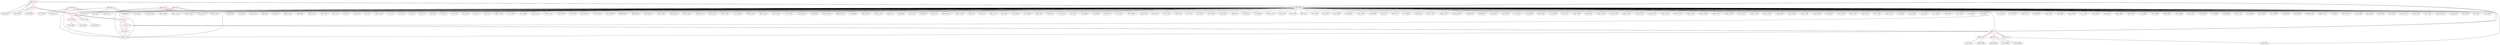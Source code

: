 graph {
	462 [label="(462) R1_T1" color=red]
	301 [label="(301) R913"]
	302 [label="(302) R914"]
	304 [label="(304) JP905"]
	477 [label="(477) R3_P1"]
	466 [label="(466) U1_T1"]
	463 [label="(463) R2_T1" color=red]
	44 [label="(44) U302"]
	466 [label="(466) U1_T1"]
	464 [label="(464) R3_T1" color=red]
	296 [label="(296) U901"]
	313 [label="(313) D902"]
	314 [label="(314) JP906"]
	466 [label="(466) U1_T1"]
	465 [label="(465) R4_T1" color=red]
	105 [label="(105) J401"]
	109 [label="(109) TH401"]
	466 [label="(466) U1_T1"]
	466 [label="(466) U1_T1" color=red]
	461 [label="(461) U2_T1"]
	464 [label="(464) R3_T1"]
	463 [label="(463) R2_T1"]
	462 [label="(462) R1_T1"]
	471 [label="(471) Q1_T1"]
	465 [label="(465) R4_T1"]
	467 [label="(467) R5_T1" color=red]
	428 [label="(428) U1302"]
	451 [label="(451) U1301"]
	461 [label="(461) U2_T1"]
	468 [label="(468) R6_T1" color=red]
	34 [label="(34) U201"]
	168 [label="(168) D611"]
	152 [label="(152) J601"]
	461 [label="(461) U2_T1"]
	469 [label="(469) R7_T1" color=red]
	385 [label="(385) D1104"]
	459 [label="(459) FB1304"]
	454 [label="(454) C1310"]
	455 [label="(455) C1319"]
	461 [label="(461) U2_T1"]
	470 [label="(470) R8_T1" color=red]
	186 [label="(186) U702"]
	219 [label="(219) C707"]
	218 [label="(218) R715"]
	217 [label="(217) R723"]
	34 [label="(34) U201"]
	461 [label="(461) U2_T1"]
	471 [label="(471) Q1_T1" color=red]
	466 [label="(466) U1_T1"]
	475 [label="(475) R1_P1"]
	472 [label="(472) R9_T1"]
	472 [label="(472) R9_T1" color=red]
	461 [label="(461) U2_T1"]
	475 [label="(475) R1_P1"]
	471 [label="(471) Q1_T1"]
	473 [label="(473) U1_P1" color=red]
	474 [label="(474) D1_P1"]
	476 [label="(476) R2_P1"]
	477 [label="(477) R3_P1"]
	475 [label="(475) R1_P1"]
	474 [label="(474) D1_P1" color=red]
	324 [label="(324) JP907"]
	473 [label="(473) U1_P1"]
	475 [label="(475) R1_P1" color=red]
	472 [label="(472) R9_T1"]
	471 [label="(471) Q1_T1"]
	473 [label="(473) U1_P1"]
	476 [label="(476) R2_P1" color=red]
	321 [label="(321) R917"]
	320 [label="(320) R911"]
	473 [label="(473) U1_P1"]
	477 [label="(477) R3_P1" color=red]
	301 [label="(301) R913"]
	302 [label="(302) R914"]
	304 [label="(304) JP905"]
	462 [label="(462) R1_T1"]
	473 [label="(473) U1_P1"]
	478 [label="(478) GND" color=red]
	178 [label="(178) D604"]
	179 [label="(179) D606"]
	48 [label="(48) U301"]
	142 [label="(142) J502"]
	133 [label="(133) C502"]
	52 [label="(52) C303"]
	163 [label="(163) D602"]
	53 [label="(53) R309"]
	134 [label="(134) C501"]
	137 [label="(137) R501"]
	135 [label="(135) FB502"]
	140 [label="(140) C503"]
	54 [label="(54) U303"]
	131 [label="(131) U501"]
	44 [label="(44) U302"]
	58 [label="(58) C304"]
	57 [label="(57) C302"]
	56 [label="(56) C301"]
	161 [label="(161) D632"]
	160 [label="(160) D631"]
	59 [label="(59) C305"]
	176 [label="(176) D626"]
	162 [label="(162) D601"]
	435 [label="(435) C1315"]
	62 [label="(62) C309"]
	61 [label="(61) C310"]
	60 [label="(60) C307"]
	42 [label="(42) C306"]
	168 [label="(168) D611"]
	43 [label="(43) C308"]
	167 [label="(167) D609"]
	166 [label="(166) D607"]
	165 [label="(165) D605"]
	164 [label="(164) D603"]
	81 [label="(81) C317"]
	80 [label="(80) C311"]
	177 [label="(177) D629"]
	169 [label="(169) D614"]
	457 [label="(457) C1301"]
	456 [label="(456) U1305"]
	458 [label="(458) FB1303"]
	455 [label="(455) C1319"]
	454 [label="(454) C1310"]
	266 [label="(266) U803"]
	268 [label="(268) D812"]
	265 [label="(265) R812"]
	245 [label="(245) C805"]
	271 [label="(271) R813"]
	270 [label="(270) C808"]
	269 [label="(269) C804"]
	272 [label="(272) U804"]
	262 [label="(262) D811"]
	263 [label="(263) C803"]
	264 [label="(264) C807"]
	445 [label="(445) C1318"]
	450 [label="(450) C1305"]
	449 [label="(449) U1303"]
	425 [label="(425) C1311"]
	428 [label="(428) U1302"]
	434 [label="(434) C1314"]
	433 [label="(433) C1313"]
	432 [label="(432) C1312"]
	442 [label="(442) C1303"]
	441 [label="(441) C1308"]
	439 [label="(439) C1307"]
	438 [label="(438) C1306"]
	437 [label="(437) C1317"]
	436 [label="(436) C1316"]
	440 [label="(440) C1302"]
	430 [label="(430) J1303"]
	451 [label="(451) U1301"]
	453 [label="(453) J1302"]
	426 [label="(426) C1309"]
	423 [label="(423) R1303"]
	246 [label="(246) R810"]
	214 [label="(214) C706"]
	204 [label="(204) C704"]
	219 [label="(219) C707"]
	185 [label="(185) U701"]
	186 [label="(186) U702"]
	224 [label="(224) C708"]
	209 [label="(209) C705"]
	152 [label="(152) J601"]
	151 [label="(151) J604"]
	159 [label="(159) D630"]
	158 [label="(158) D627"]
	157 [label="(157) D624"]
	156 [label="(156) D621"]
	155 [label="(155) D619"]
	154 [label="(154) D617"]
	149 [label="(149) J602"]
	171 [label="(171) D615"]
	170 [label="(170) D618"]
	189 [label="(189) C701"]
	234 [label="(234) Q801"]
	244 [label="(244) C801"]
	240 [label="(240) J805"]
	256 [label="(256) D810"]
	257 [label="(257) C802"]
	258 [label="(258) C806"]
	259 [label="(259) R811"]
	260 [label="(260) U802"]
	254 [label="(254) U801"]
	278 [label="(278) Q805"]
	279 [label="(279) Q806"]
	280 [label="(280) Q807"]
	281 [label="(281) Q808"]
	194 [label="(194) C702"]
	226 [label="(226) D809"]
	227 [label="(227) R808"]
	228 [label="(228) R805"]
	199 [label="(199) C703"]
	233 [label="(233) Q802"]
	232 [label="(232) Q803"]
	231 [label="(231) Q804"]
	230 [label="(230) R806"]
	229 [label="(229) R804"]
	388 [label="(388) D1105"]
	394 [label="(394) U1102"]
	93 [label="(93) J402"]
	387 [label="(387) D1107"]
	122 [label="(122) C408"]
	95 [label="(95) U403"]
	86 [label="(86) U401"]
	87 [label="(87) C402"]
	382 [label="(382) D1102"]
	120 [label="(120) C406"]
	121 [label="(121) C407"]
	392 [label="(392) FB1102"]
	401 [label="(401) J1102"]
	96 [label="(96) C409"]
	97 [label="(97) C405"]
	110 [label="(110) R410"]
	100 [label="(100) D404"]
	101 [label="(101) J403"]
	103 [label="(103) C410"]
	90 [label="(90) D402"]
	91 [label="(91) D403"]
	390 [label="(390) D1106"]
	106 [label="(106) R402"]
	403 [label="(403) J1101"]
	107 [label="(107) C401"]
	18 [label="(18) C224"]
	19 [label="(19) C227"]
	20 [label="(20) C210"]
	8 [label="(8) C231"]
	384 [label="(384) C1103"]
	17 [label="(17) C223"]
	34 [label="(34) U201"]
	15 [label="(15) C218"]
	9 [label="(9) C203"]
	12 [label="(12) C214"]
	23 [label="(23) X202"]
	24 [label="(24) C207"]
	29 [label="(29) C230"]
	13 [label="(13) C205"]
	14 [label="(14) C217"]
	16 [label="(16) C221"]
	383 [label="(383) C1102"]
	113 [label="(113) U402"]
	111 [label="(111) R409"]
	378 [label="(378) U1101"]
	379 [label="(379) C1101"]
	31 [label="(31) SW201"]
	33 [label="(33) C204"]
	372 [label="(372) R1014"]
	371 [label="(371) R1004"]
	373 [label="(373) C1003"]
	369 [label="(369) R1007"]
	368 [label="(368) R1006"]
	357 [label="(357) R1015"]
	359 [label="(359) C1004"]
	360 [label="(360) D1001"]
	364 [label="(364) U1003"]
	363 [label="(363) U1002"]
	362 [label="(362) J1001"]
	367 [label="(367) R1001"]
	377 [label="(377) R1009"]
	400 [label="(400) C1106"]
	399 [label="(399) C1105"]
	376 [label="(376) C1001"]
	375 [label="(375) U1001"]
	374 [label="(374) C1002"]
	128 [label="(128) R408"]
	405 [label="(405) TP1102"]
	404 [label="(404) TP1101"]
	129 [label="(129) R403"]
	365 [label="(365) R1002"]
	358 [label="(358) C1005"]
	63 [label="(63) C312"]
	36 [label="(36) D203"]
	40 [label="(40) C201"]
	35 [label="(35) D202"]
	39 [label="(39) U202"]
	395 [label="(395) BT1101"]
	397 [label="(397) C1104"]
	64 [label="(64) C314"]
	65 [label="(65) C315"]
	66 [label="(66) C313"]
	67 [label="(67) C316"]
	466 [label="(466) U1_T1"]
	461 [label="(461) U2_T1"]
	471 [label="(471) Q1_T1"]
	473 [label="(473) U1_P1"]
	462 -- 301
	462 -- 302
	462 -- 304
	462 -- 477
	462 -- 466
	463 -- 44
	463 -- 466
	464 -- 296
	464 -- 313
	464 -- 314
	464 -- 466
	465 -- 105
	465 -- 109
	465 -- 466
	466 -- 461
	466 -- 464
	466 -- 463
	466 -- 462
	466 -- 471
	466 -- 465
	467 -- 428
	467 -- 451
	467 -- 461
	468 -- 34
	468 -- 168
	468 -- 152
	468 -- 461
	469 -- 385
	469 -- 459
	469 -- 454
	469 -- 455
	469 -- 461
	470 -- 186
	470 -- 219
	470 -- 218
	470 -- 217
	470 -- 34
	470 -- 461
	471 -- 466
	471 -- 475
	471 -- 472
	472 -- 461
	472 -- 475
	472 -- 471
	473 -- 474
	473 -- 476
	473 -- 477
	473 -- 475
	474 -- 324
	474 -- 473
	475 -- 472
	475 -- 471
	475 -- 473
	476 -- 321
	476 -- 320
	476 -- 473
	477 -- 301
	477 -- 302
	477 -- 304
	477 -- 462
	477 -- 473
	478 -- 178
	478 -- 179
	478 -- 48
	478 -- 142
	478 -- 133
	478 -- 52
	478 -- 163
	478 -- 53
	478 -- 134
	478 -- 137
	478 -- 135
	478 -- 140
	478 -- 54
	478 -- 131
	478 -- 44
	478 -- 58
	478 -- 57
	478 -- 56
	478 -- 161
	478 -- 160
	478 -- 59
	478 -- 176
	478 -- 162
	478 -- 435
	478 -- 62
	478 -- 61
	478 -- 60
	478 -- 42
	478 -- 168
	478 -- 43
	478 -- 167
	478 -- 166
	478 -- 165
	478 -- 164
	478 -- 81
	478 -- 80
	478 -- 177
	478 -- 169
	478 -- 457
	478 -- 456
	478 -- 458
	478 -- 455
	478 -- 454
	478 -- 266
	478 -- 268
	478 -- 265
	478 -- 245
	478 -- 271
	478 -- 270
	478 -- 269
	478 -- 272
	478 -- 262
	478 -- 263
	478 -- 264
	478 -- 445
	478 -- 450
	478 -- 449
	478 -- 425
	478 -- 428
	478 -- 434
	478 -- 433
	478 -- 432
	478 -- 442
	478 -- 441
	478 -- 439
	478 -- 438
	478 -- 437
	478 -- 436
	478 -- 440
	478 -- 430
	478 -- 451
	478 -- 453
	478 -- 426
	478 -- 423
	478 -- 246
	478 -- 214
	478 -- 204
	478 -- 219
	478 -- 185
	478 -- 186
	478 -- 224
	478 -- 209
	478 -- 152
	478 -- 151
	478 -- 159
	478 -- 158
	478 -- 157
	478 -- 156
	478 -- 155
	478 -- 154
	478 -- 149
	478 -- 171
	478 -- 170
	478 -- 189
	478 -- 234
	478 -- 244
	478 -- 240
	478 -- 256
	478 -- 257
	478 -- 258
	478 -- 259
	478 -- 260
	478 -- 254
	478 -- 278
	478 -- 279
	478 -- 280
	478 -- 281
	478 -- 194
	478 -- 226
	478 -- 227
	478 -- 228
	478 -- 199
	478 -- 233
	478 -- 232
	478 -- 231
	478 -- 230
	478 -- 229
	478 -- 388
	478 -- 394
	478 -- 93
	478 -- 387
	478 -- 122
	478 -- 95
	478 -- 86
	478 -- 87
	478 -- 382
	478 -- 120
	478 -- 121
	478 -- 392
	478 -- 401
	478 -- 96
	478 -- 97
	478 -- 110
	478 -- 100
	478 -- 101
	478 -- 103
	478 -- 90
	478 -- 91
	478 -- 390
	478 -- 106
	478 -- 403
	478 -- 107
	478 -- 18
	478 -- 19
	478 -- 20
	478 -- 8
	478 -- 384
	478 -- 17
	478 -- 34
	478 -- 15
	478 -- 9
	478 -- 12
	478 -- 23
	478 -- 24
	478 -- 29
	478 -- 13
	478 -- 14
	478 -- 16
	478 -- 383
	478 -- 113
	478 -- 111
	478 -- 378
	478 -- 379
	478 -- 31
	478 -- 33
	478 -- 372
	478 -- 371
	478 -- 373
	478 -- 369
	478 -- 368
	478 -- 357
	478 -- 359
	478 -- 360
	478 -- 364
	478 -- 363
	478 -- 362
	478 -- 367
	478 -- 377
	478 -- 400
	478 -- 399
	478 -- 376
	478 -- 375
	478 -- 374
	478 -- 128
	478 -- 405
	478 -- 404
	478 -- 129
	478 -- 365
	478 -- 358
	478 -- 63
	478 -- 36
	478 -- 40
	478 -- 35
	478 -- 39
	478 -- 395
	478 -- 397
	478 -- 64
	478 -- 65
	478 -- 66
	478 -- 67
	478 -- 466
	478 -- 461
	478 -- 471
	478 -- 473
}